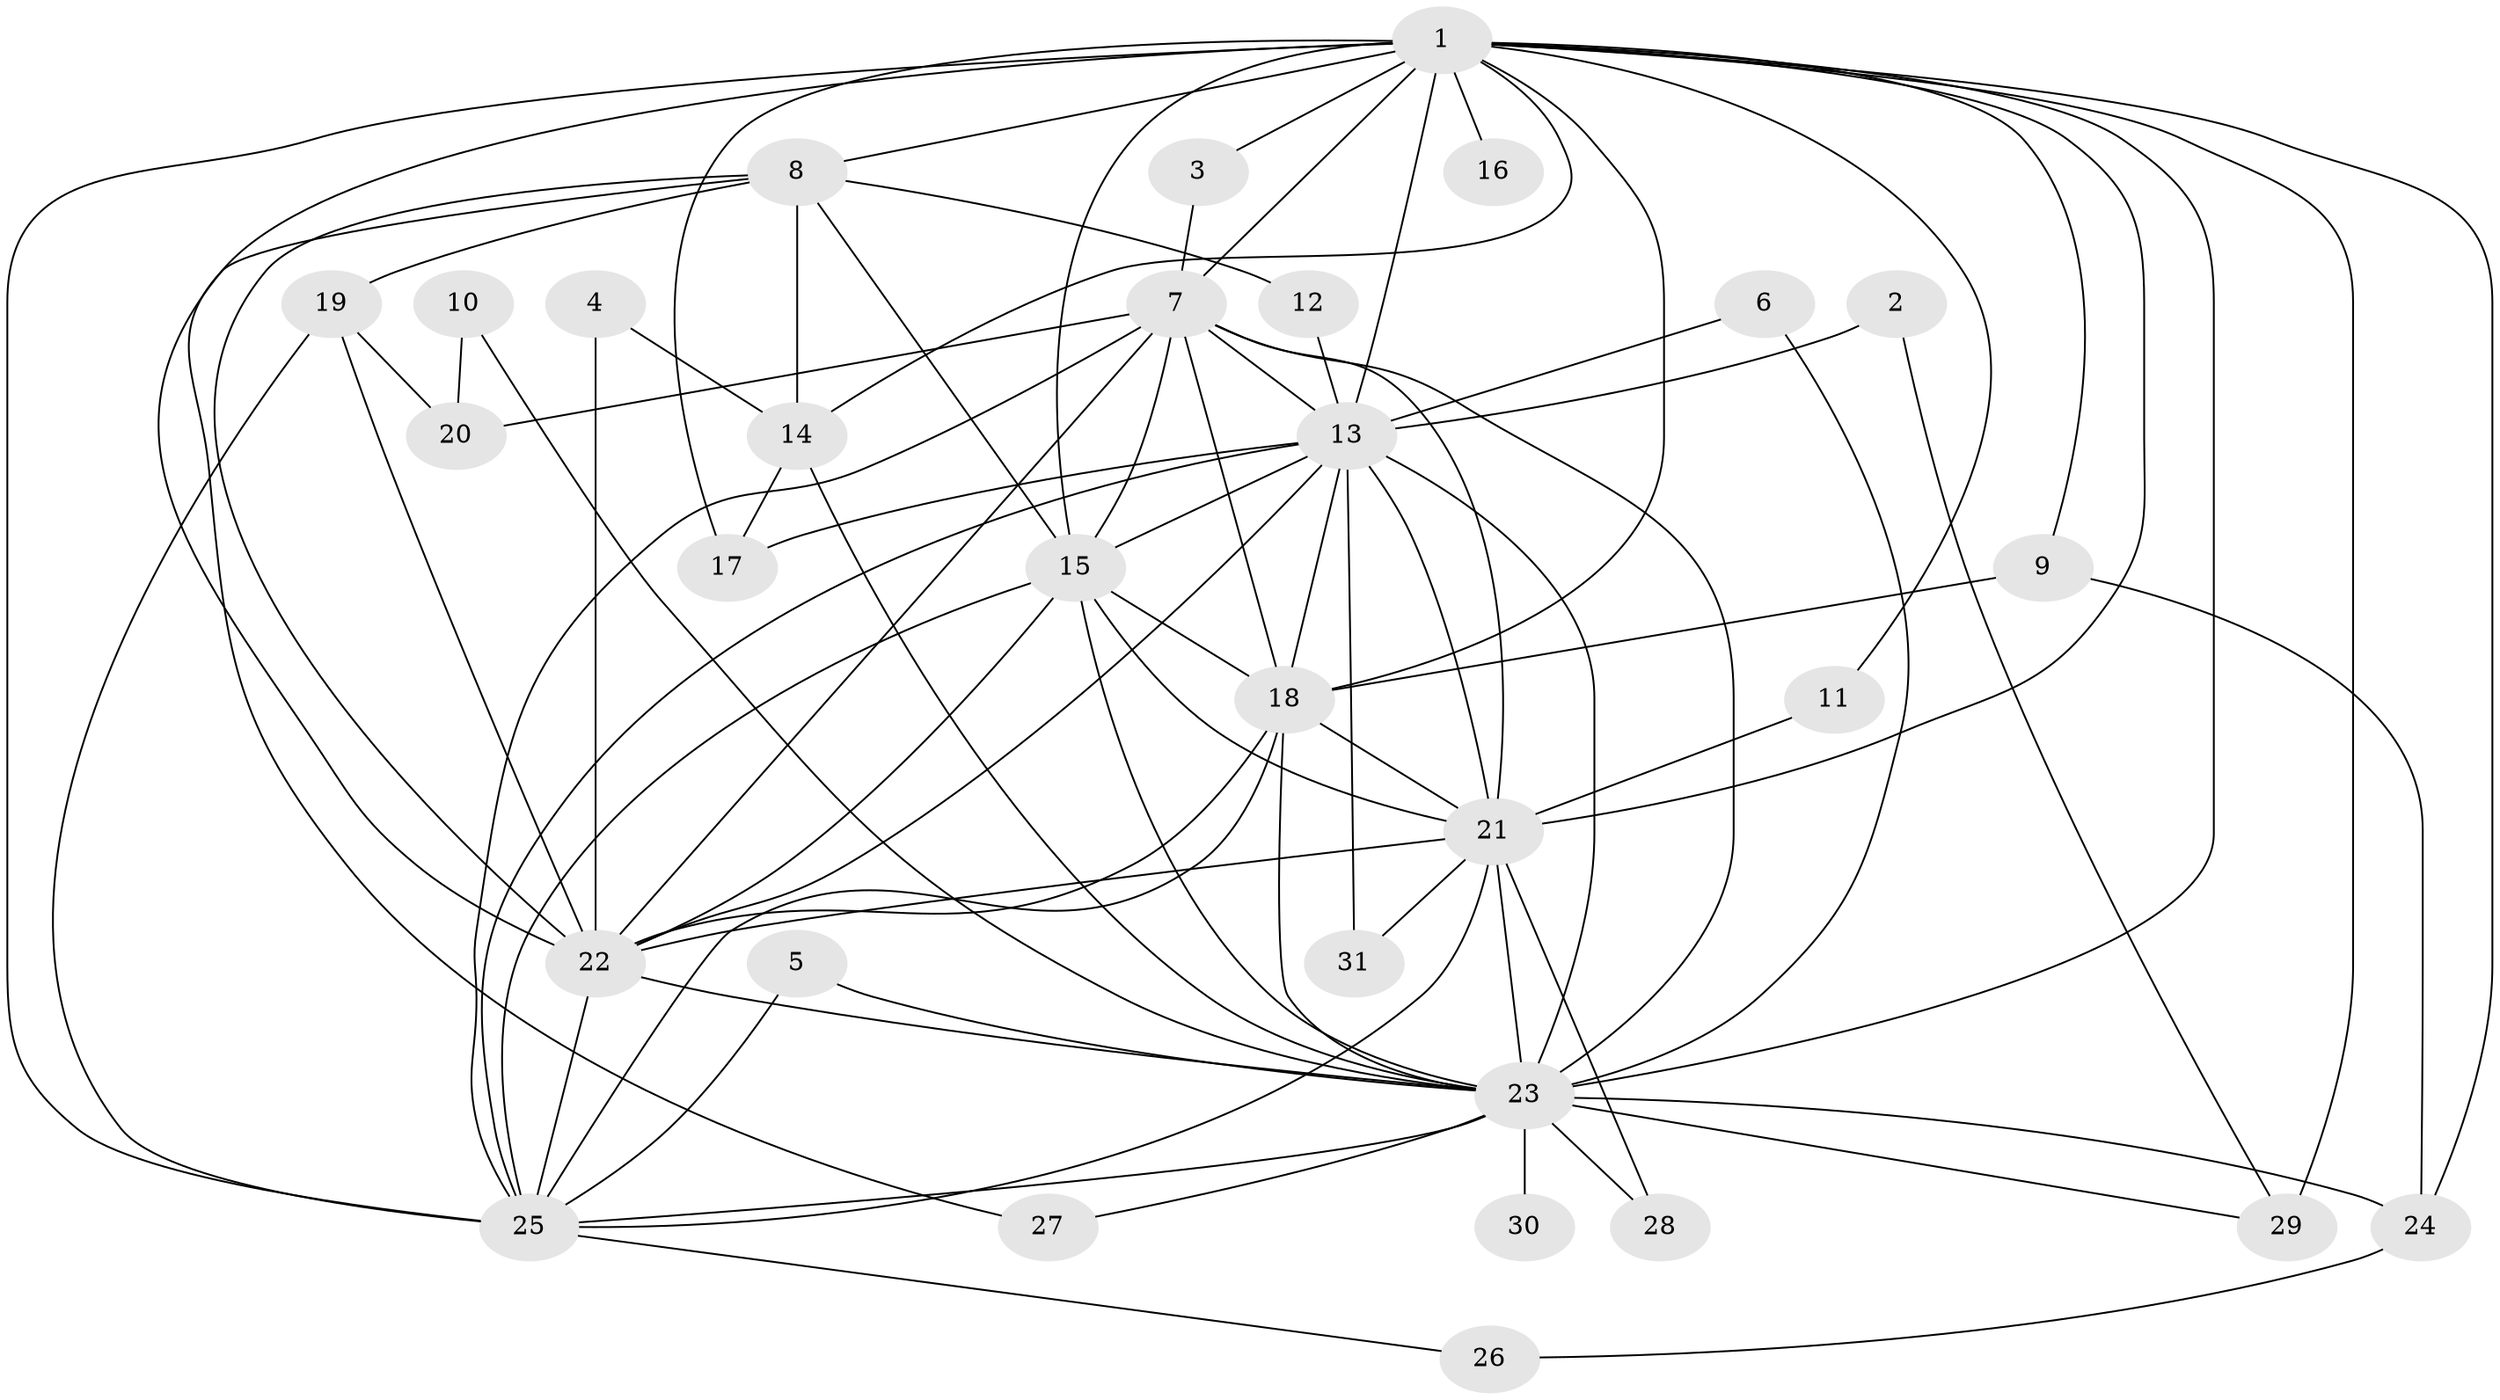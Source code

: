 // original degree distribution, {22: 0.01639344262295082, 15: 0.01639344262295082, 14: 0.06557377049180328, 12: 0.03278688524590164, 19: 0.01639344262295082, 23: 0.01639344262295082, 4: 0.08196721311475409, 5: 0.03278688524590164, 2: 0.5081967213114754, 3: 0.19672131147540983, 7: 0.01639344262295082}
// Generated by graph-tools (version 1.1) at 2025/25/03/09/25 03:25:43]
// undirected, 31 vertices, 83 edges
graph export_dot {
graph [start="1"]
  node [color=gray90,style=filled];
  1;
  2;
  3;
  4;
  5;
  6;
  7;
  8;
  9;
  10;
  11;
  12;
  13;
  14;
  15;
  16;
  17;
  18;
  19;
  20;
  21;
  22;
  23;
  24;
  25;
  26;
  27;
  28;
  29;
  30;
  31;
  1 -- 3 [weight=1.0];
  1 -- 7 [weight=2.0];
  1 -- 8 [weight=2.0];
  1 -- 9 [weight=1.0];
  1 -- 11 [weight=1.0];
  1 -- 13 [weight=3.0];
  1 -- 14 [weight=1.0];
  1 -- 15 [weight=2.0];
  1 -- 16 [weight=1.0];
  1 -- 17 [weight=1.0];
  1 -- 18 [weight=3.0];
  1 -- 21 [weight=3.0];
  1 -- 22 [weight=4.0];
  1 -- 23 [weight=4.0];
  1 -- 24 [weight=1.0];
  1 -- 25 [weight=2.0];
  1 -- 29 [weight=2.0];
  2 -- 13 [weight=1.0];
  2 -- 29 [weight=1.0];
  3 -- 7 [weight=1.0];
  4 -- 14 [weight=1.0];
  4 -- 22 [weight=1.0];
  5 -- 23 [weight=1.0];
  5 -- 25 [weight=1.0];
  6 -- 13 [weight=1.0];
  6 -- 23 [weight=1.0];
  7 -- 13 [weight=1.0];
  7 -- 15 [weight=1.0];
  7 -- 18 [weight=2.0];
  7 -- 20 [weight=2.0];
  7 -- 21 [weight=1.0];
  7 -- 22 [weight=1.0];
  7 -- 23 [weight=1.0];
  7 -- 25 [weight=1.0];
  8 -- 12 [weight=1.0];
  8 -- 14 [weight=1.0];
  8 -- 15 [weight=1.0];
  8 -- 19 [weight=2.0];
  8 -- 22 [weight=1.0];
  8 -- 27 [weight=1.0];
  9 -- 18 [weight=1.0];
  9 -- 24 [weight=1.0];
  10 -- 20 [weight=1.0];
  10 -- 23 [weight=1.0];
  11 -- 21 [weight=1.0];
  12 -- 13 [weight=2.0];
  13 -- 15 [weight=2.0];
  13 -- 17 [weight=1.0];
  13 -- 18 [weight=1.0];
  13 -- 21 [weight=1.0];
  13 -- 22 [weight=1.0];
  13 -- 23 [weight=1.0];
  13 -- 25 [weight=2.0];
  13 -- 31 [weight=1.0];
  14 -- 17 [weight=1.0];
  14 -- 23 [weight=1.0];
  15 -- 18 [weight=1.0];
  15 -- 21 [weight=1.0];
  15 -- 22 [weight=2.0];
  15 -- 23 [weight=1.0];
  15 -- 25 [weight=1.0];
  18 -- 21 [weight=2.0];
  18 -- 22 [weight=1.0];
  18 -- 23 [weight=2.0];
  18 -- 25 [weight=1.0];
  19 -- 20 [weight=1.0];
  19 -- 22 [weight=1.0];
  19 -- 25 [weight=1.0];
  21 -- 22 [weight=1.0];
  21 -- 23 [weight=4.0];
  21 -- 25 [weight=1.0];
  21 -- 28 [weight=1.0];
  21 -- 31 [weight=1.0];
  22 -- 23 [weight=1.0];
  22 -- 25 [weight=1.0];
  23 -- 24 [weight=1.0];
  23 -- 25 [weight=2.0];
  23 -- 27 [weight=1.0];
  23 -- 28 [weight=1.0];
  23 -- 29 [weight=1.0];
  23 -- 30 [weight=2.0];
  24 -- 26 [weight=1.0];
  25 -- 26 [weight=1.0];
}
